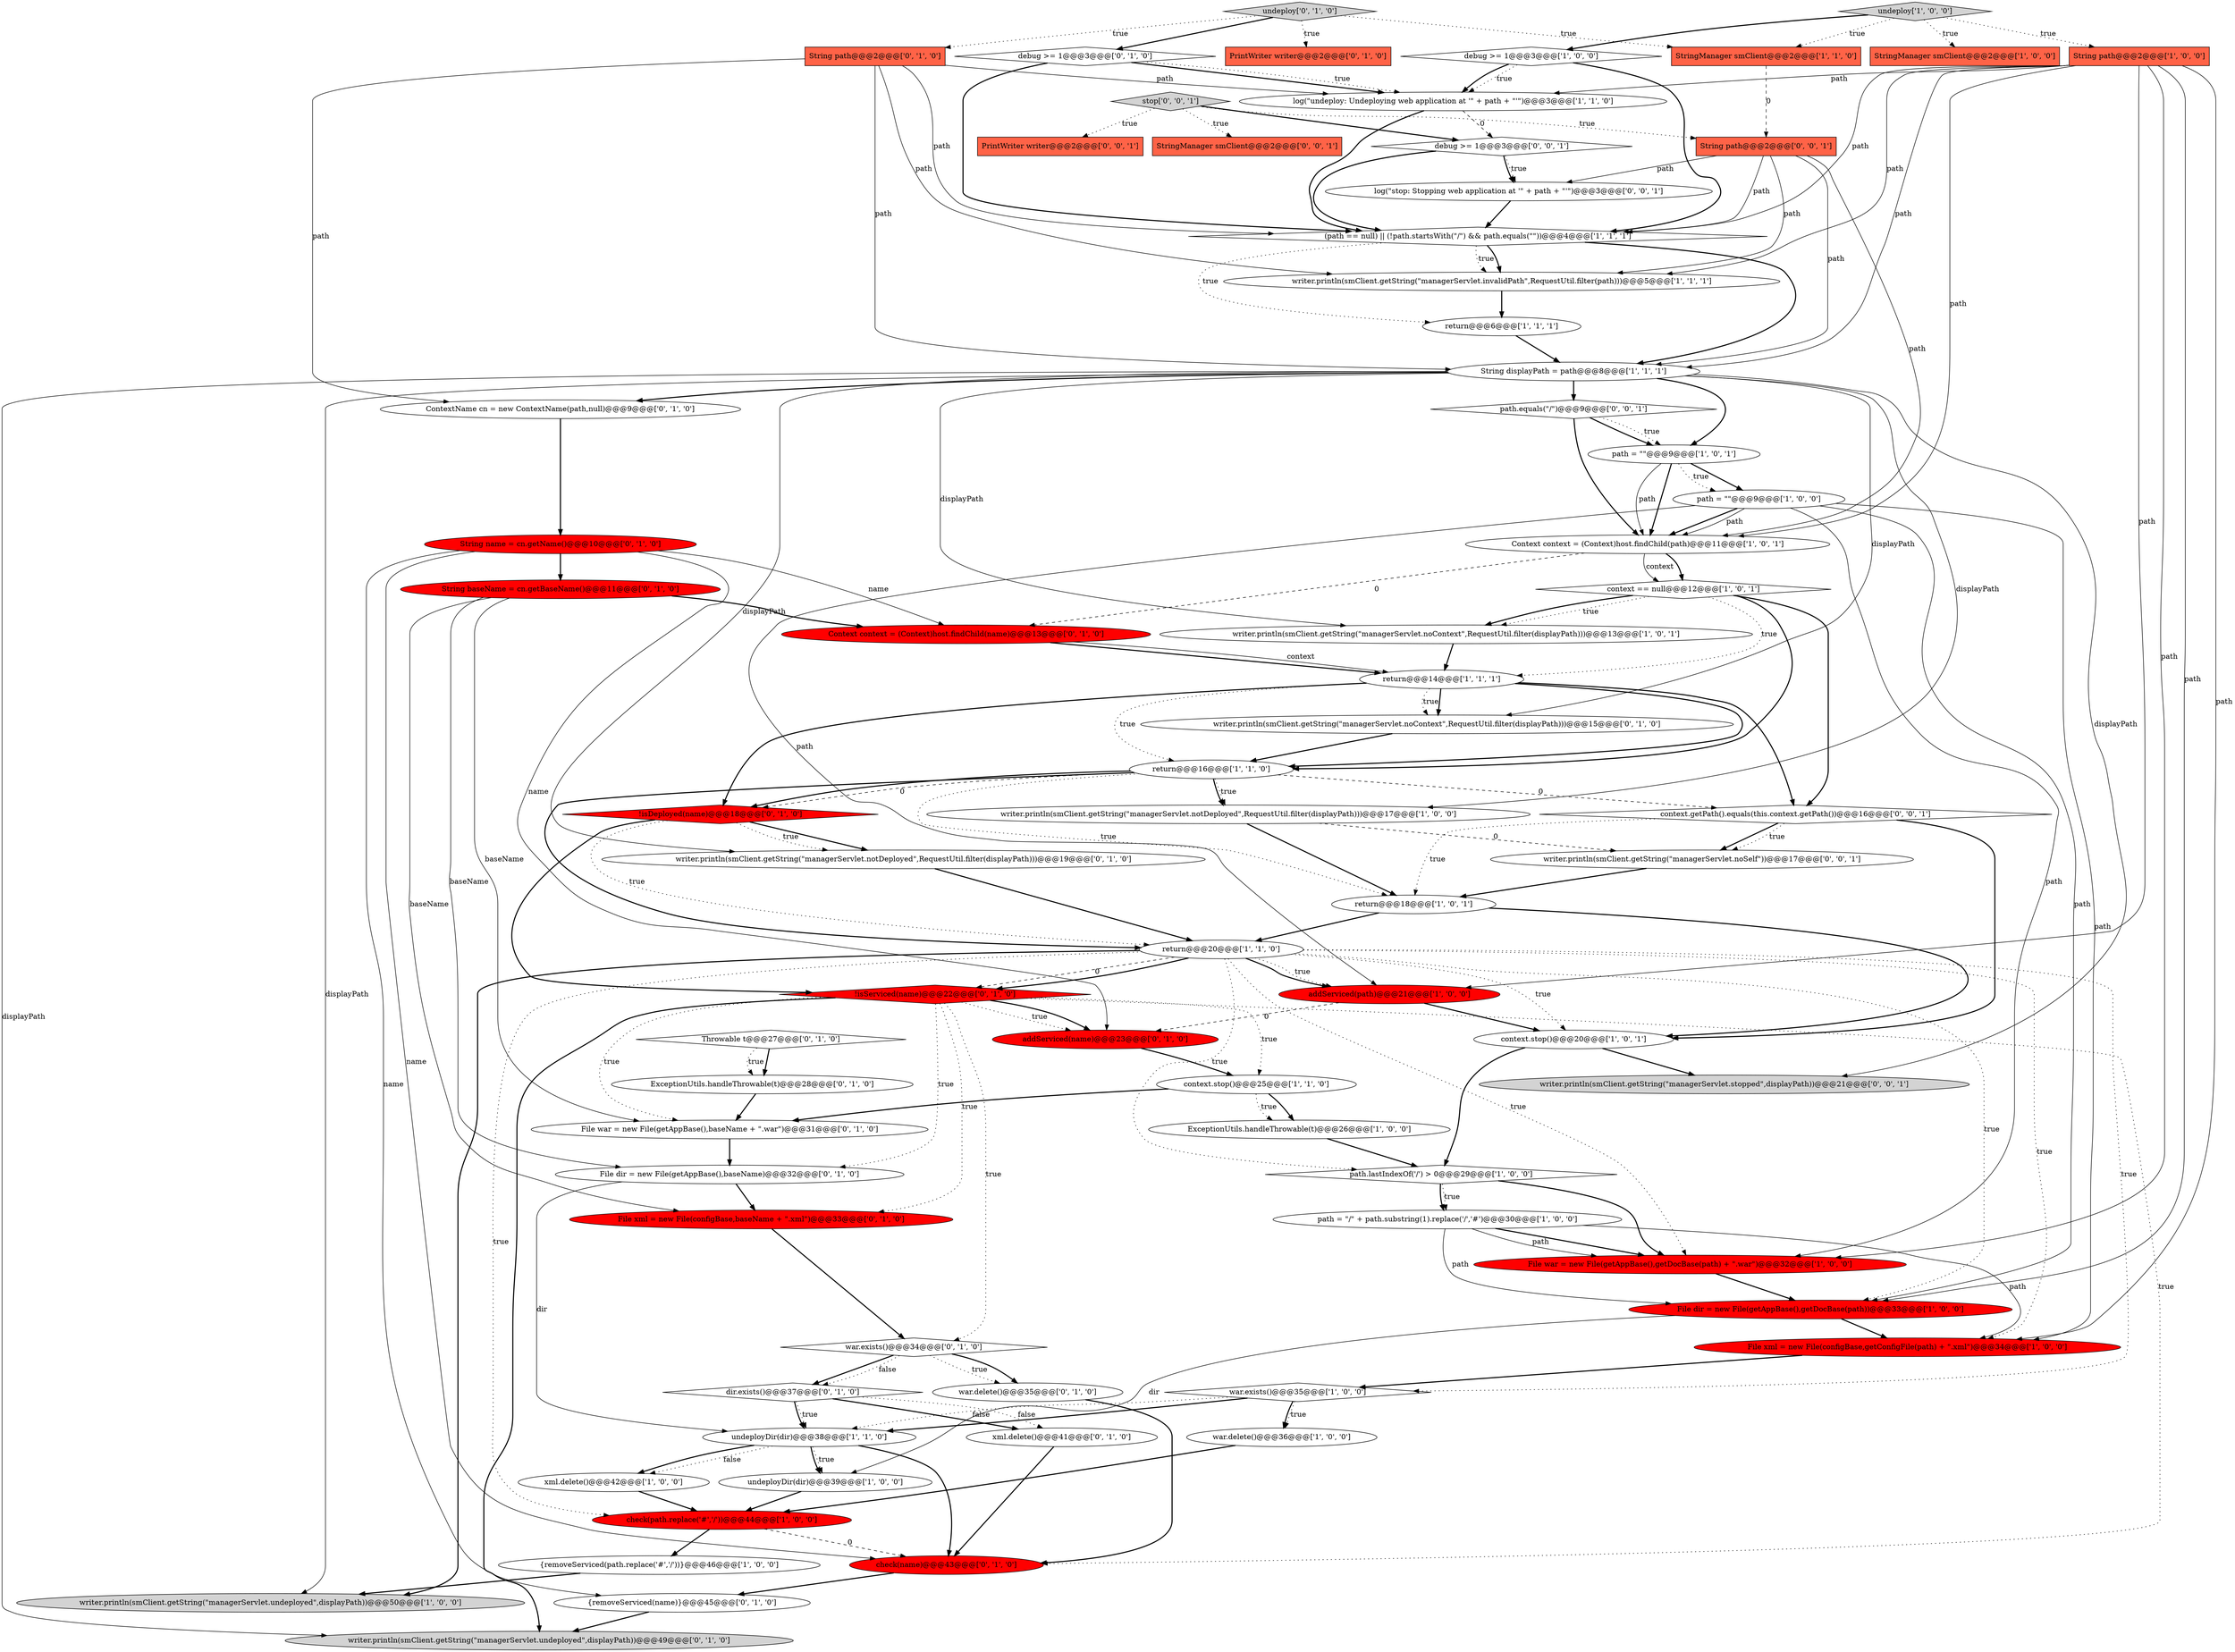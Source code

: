 digraph {
63 [style = filled, label = "stop['0', '0', '1']", fillcolor = lightgray, shape = diamond image = "AAA0AAABBB3BBB"];
22 [style = filled, label = "path.lastIndexOf('/') > 0@@@29@@@['1', '0', '0']", fillcolor = white, shape = diamond image = "AAA0AAABBB1BBB"];
54 [style = filled, label = "ExceptionUtils.handleThrowable(t)@@@28@@@['0', '1', '0']", fillcolor = white, shape = ellipse image = "AAA0AAABBB2BBB"];
11 [style = filled, label = "addServiced(path)@@@21@@@['1', '0', '0']", fillcolor = red, shape = ellipse image = "AAA1AAABBB1BBB"];
33 [style = filled, label = "undeployDir(dir)@@@38@@@['1', '1', '0']", fillcolor = white, shape = ellipse image = "AAA0AAABBB1BBB"];
67 [style = filled, label = "debug >= 1@@@3@@@['0', '0', '1']", fillcolor = white, shape = diamond image = "AAA0AAABBB3BBB"];
32 [style = filled, label = "File dir = new File(getAppBase(),getDocBase(path))@@@33@@@['1', '0', '0']", fillcolor = red, shape = ellipse image = "AAA1AAABBB1BBB"];
42 [style = filled, label = "ContextName cn = new ContextName(path,null)@@@9@@@['0', '1', '0']", fillcolor = white, shape = ellipse image = "AAA0AAABBB2BBB"];
47 [style = filled, label = "xml.delete()@@@41@@@['0', '1', '0']", fillcolor = white, shape = ellipse image = "AAA0AAABBB2BBB"];
16 [style = filled, label = "Context context = (Context)host.findChild(path)@@@11@@@['1', '0', '1']", fillcolor = white, shape = ellipse image = "AAA0AAABBB1BBB"];
46 [style = filled, label = "Throwable t@@@27@@@['0', '1', '0']", fillcolor = white, shape = diamond image = "AAA0AAABBB2BBB"];
8 [style = filled, label = "File war = new File(getAppBase(),getDocBase(path) + \".war\")@@@32@@@['1', '0', '0']", fillcolor = red, shape = ellipse image = "AAA1AAABBB1BBB"];
9 [style = filled, label = "return@@@16@@@['1', '1', '0']", fillcolor = white, shape = ellipse image = "AAA0AAABBB1BBB"];
31 [style = filled, label = "return@@@14@@@['1', '1', '1']", fillcolor = white, shape = ellipse image = "AAA0AAABBB1BBB"];
58 [style = filled, label = "!isServiced(name)@@@22@@@['0', '1', '0']", fillcolor = red, shape = diamond image = "AAA1AAABBB2BBB"];
24 [style = filled, label = "check(path.replace('#','/'))@@@44@@@['1', '0', '0']", fillcolor = red, shape = ellipse image = "AAA1AAABBB1BBB"];
50 [style = filled, label = "String baseName = cn.getBaseName()@@@11@@@['0', '1', '0']", fillcolor = red, shape = ellipse image = "AAA1AAABBB2BBB"];
62 [style = filled, label = "path.equals(\"/\")@@@9@@@['0', '0', '1']", fillcolor = white, shape = diamond image = "AAA0AAABBB3BBB"];
35 [style = filled, label = "log(\"undeploy: Undeploying web application at '\" + path + \"'\")@@@3@@@['1', '1', '0']", fillcolor = white, shape = ellipse image = "AAA0AAABBB1BBB"];
70 [style = filled, label = "context.getPath().equals(this.context.getPath())@@@16@@@['0', '0', '1']", fillcolor = white, shape = diamond image = "AAA0AAABBB3BBB"];
34 [style = filled, label = "StringManager smClient@@@2@@@['1', '1', '0']", fillcolor = tomato, shape = box image = "AAA0AAABBB1BBB"];
1 [style = filled, label = "return@@@20@@@['1', '1', '0']", fillcolor = white, shape = ellipse image = "AAA0AAABBB1BBB"];
13 [style = filled, label = "{removeServiced(path.replace('#','/'))}@@@46@@@['1', '0', '0']", fillcolor = white, shape = ellipse image = "AAA0AAABBB1BBB"];
26 [style = filled, label = "path = \"/\" + path.substring(1).replace('/','#')@@@30@@@['1', '0', '0']", fillcolor = white, shape = ellipse image = "AAA0AAABBB1BBB"];
25 [style = filled, label = "path = \"\"@@@9@@@['1', '0', '1']", fillcolor = white, shape = ellipse image = "AAA0AAABBB1BBB"];
29 [style = filled, label = "undeployDir(dir)@@@39@@@['1', '0', '0']", fillcolor = white, shape = ellipse image = "AAA0AAABBB1BBB"];
51 [style = filled, label = "File dir = new File(getAppBase(),baseName)@@@32@@@['0', '1', '0']", fillcolor = white, shape = ellipse image = "AAA0AAABBB2BBB"];
55 [style = filled, label = "undeploy['0', '1', '0']", fillcolor = lightgray, shape = diamond image = "AAA0AAABBB2BBB"];
30 [style = filled, label = "undeploy['1', '0', '0']", fillcolor = lightgray, shape = diamond image = "AAA0AAABBB1BBB"];
68 [style = filled, label = "writer.println(smClient.getString(\"managerServlet.stopped\",displayPath))@@@21@@@['0', '0', '1']", fillcolor = lightgray, shape = ellipse image = "AAA0AAABBB3BBB"];
56 [style = filled, label = "String name = cn.getName()@@@10@@@['0', '1', '0']", fillcolor = red, shape = ellipse image = "AAA1AAABBB2BBB"];
15 [style = filled, label = "debug >= 1@@@3@@@['1', '0', '0']", fillcolor = white, shape = diamond image = "AAA0AAABBB1BBB"];
28 [style = filled, label = "war.delete()@@@36@@@['1', '0', '0']", fillcolor = white, shape = ellipse image = "AAA0AAABBB1BBB"];
17 [style = filled, label = "String path@@@2@@@['1', '0', '0']", fillcolor = tomato, shape = box image = "AAA0AAABBB1BBB"];
60 [style = filled, label = "Context context = (Context)host.findChild(name)@@@13@@@['0', '1', '0']", fillcolor = red, shape = ellipse image = "AAA1AAABBB2BBB"];
44 [style = filled, label = "debug >= 1@@@3@@@['0', '1', '0']", fillcolor = white, shape = diamond image = "AAA0AAABBB2BBB"];
65 [style = filled, label = "StringManager smClient@@@2@@@['0', '0', '1']", fillcolor = tomato, shape = box image = "AAA0AAABBB3BBB"];
38 [style = filled, label = "PrintWriter writer@@@2@@@['0', '1', '0']", fillcolor = tomato, shape = box image = "AAA0AAABBB2BBB"];
57 [style = filled, label = "{removeServiced(name)}@@@45@@@['0', '1', '0']", fillcolor = white, shape = ellipse image = "AAA0AAABBB2BBB"];
18 [style = filled, label = "context.stop()@@@20@@@['1', '0', '1']", fillcolor = white, shape = ellipse image = "AAA0AAABBB1BBB"];
43 [style = filled, label = "String path@@@2@@@['0', '1', '0']", fillcolor = tomato, shape = box image = "AAA0AAABBB2BBB"];
71 [style = filled, label = "String path@@@2@@@['0', '0', '1']", fillcolor = tomato, shape = box image = "AAA0AAABBB3BBB"];
49 [style = filled, label = "addServiced(name)@@@23@@@['0', '1', '0']", fillcolor = red, shape = ellipse image = "AAA1AAABBB2BBB"];
64 [style = filled, label = "PrintWriter writer@@@2@@@['0', '0', '1']", fillcolor = tomato, shape = box image = "AAA0AAABBB3BBB"];
0 [style = filled, label = "writer.println(smClient.getString(\"managerServlet.noContext\",RequestUtil.filter(displayPath)))@@@13@@@['1', '0', '1']", fillcolor = white, shape = ellipse image = "AAA0AAABBB1BBB"];
41 [style = filled, label = "check(name)@@@43@@@['0', '1', '0']", fillcolor = red, shape = ellipse image = "AAA1AAABBB2BBB"];
61 [style = filled, label = "File xml = new File(configBase,baseName + \".xml\")@@@33@@@['0', '1', '0']", fillcolor = red, shape = ellipse image = "AAA1AAABBB2BBB"];
19 [style = filled, label = "xml.delete()@@@42@@@['1', '0', '0']", fillcolor = white, shape = ellipse image = "AAA0AAABBB1BBB"];
66 [style = filled, label = "log(\"stop: Stopping web application at '\" + path + \"'\")@@@3@@@['0', '0', '1']", fillcolor = white, shape = ellipse image = "AAA0AAABBB3BBB"];
14 [style = filled, label = "StringManager smClient@@@2@@@['1', '0', '0']", fillcolor = tomato, shape = box image = "AAA0AAABBB1BBB"];
3 [style = filled, label = "context == null@@@12@@@['1', '0', '1']", fillcolor = white, shape = diamond image = "AAA0AAABBB1BBB"];
23 [style = filled, label = "File xml = new File(configBase,getConfigFile(path) + \".xml\")@@@34@@@['1', '0', '0']", fillcolor = red, shape = ellipse image = "AAA1AAABBB1BBB"];
69 [style = filled, label = "writer.println(smClient.getString(\"managerServlet.noSelf\"))@@@17@@@['0', '0', '1']", fillcolor = white, shape = ellipse image = "AAA0AAABBB3BBB"];
37 [style = filled, label = "writer.println(smClient.getString(\"managerServlet.undeployed\",displayPath))@@@49@@@['0', '1', '0']", fillcolor = lightgray, shape = ellipse image = "AAA0AAABBB2BBB"];
52 [style = filled, label = "writer.println(smClient.getString(\"managerServlet.notDeployed\",RequestUtil.filter(displayPath)))@@@19@@@['0', '1', '0']", fillcolor = white, shape = ellipse image = "AAA0AAABBB2BBB"];
39 [style = filled, label = "writer.println(smClient.getString(\"managerServlet.noContext\",RequestUtil.filter(displayPath)))@@@15@@@['0', '1', '0']", fillcolor = white, shape = ellipse image = "AAA0AAABBB2BBB"];
4 [style = filled, label = "(path == null) || (!path.startsWith(\"/\") && path.equals(\"\"))@@@4@@@['1', '1', '1']", fillcolor = white, shape = diamond image = "AAA0AAABBB1BBB"];
7 [style = filled, label = "path = \"\"@@@9@@@['1', '0', '0']", fillcolor = white, shape = ellipse image = "AAA0AAABBB1BBB"];
48 [style = filled, label = "war.delete()@@@35@@@['0', '1', '0']", fillcolor = white, shape = ellipse image = "AAA0AAABBB2BBB"];
20 [style = filled, label = "String displayPath = path@@@8@@@['1', '1', '1']", fillcolor = white, shape = ellipse image = "AAA0AAABBB1BBB"];
36 [style = filled, label = "writer.println(smClient.getString(\"managerServlet.undeployed\",displayPath))@@@50@@@['1', '0', '0']", fillcolor = lightgray, shape = ellipse image = "AAA0AAABBB1BBB"];
12 [style = filled, label = "return@@@6@@@['1', '1', '1']", fillcolor = white, shape = ellipse image = "AAA0AAABBB1BBB"];
45 [style = filled, label = "dir.exists()@@@37@@@['0', '1', '0']", fillcolor = white, shape = diamond image = "AAA0AAABBB2BBB"];
21 [style = filled, label = "return@@@18@@@['1', '0', '1']", fillcolor = white, shape = ellipse image = "AAA0AAABBB1BBB"];
27 [style = filled, label = "war.exists()@@@35@@@['1', '0', '0']", fillcolor = white, shape = diamond image = "AAA0AAABBB1BBB"];
59 [style = filled, label = "war.exists()@@@34@@@['0', '1', '0']", fillcolor = white, shape = diamond image = "AAA0AAABBB2BBB"];
5 [style = filled, label = "writer.println(smClient.getString(\"managerServlet.invalidPath\",RequestUtil.filter(path)))@@@5@@@['1', '1', '1']", fillcolor = white, shape = ellipse image = "AAA0AAABBB1BBB"];
10 [style = filled, label = "writer.println(smClient.getString(\"managerServlet.notDeployed\",RequestUtil.filter(displayPath)))@@@17@@@['1', '0', '0']", fillcolor = white, shape = ellipse image = "AAA0AAABBB1BBB"];
53 [style = filled, label = "File war = new File(getAppBase(),baseName + \".war\")@@@31@@@['0', '1', '0']", fillcolor = white, shape = ellipse image = "AAA0AAABBB2BBB"];
40 [style = filled, label = "!isDeployed(name)@@@18@@@['0', '1', '0']", fillcolor = red, shape = diamond image = "AAA1AAABBB2BBB"];
6 [style = filled, label = "ExceptionUtils.handleThrowable(t)@@@26@@@['1', '0', '0']", fillcolor = white, shape = ellipse image = "AAA0AAABBB1BBB"];
2 [style = filled, label = "context.stop()@@@25@@@['1', '1', '0']", fillcolor = white, shape = ellipse image = "AAA0AAABBB1BBB"];
52->1 [style = bold, label=""];
20->68 [style = solid, label="displayPath"];
69->21 [style = bold, label=""];
32->23 [style = bold, label=""];
70->69 [style = bold, label=""];
55->34 [style = dotted, label="true"];
6->22 [style = bold, label=""];
31->9 [style = bold, label=""];
2->6 [style = bold, label=""];
39->9 [style = bold, label=""];
44->35 [style = bold, label=""];
27->28 [style = bold, label=""];
58->2 [style = dotted, label="true"];
45->33 [style = bold, label=""];
50->61 [style = solid, label="baseName"];
63->71 [style = dotted, label="true"];
45->47 [style = dotted, label="false"];
9->10 [style = bold, label=""];
51->33 [style = solid, label="dir"];
61->59 [style = bold, label=""];
70->69 [style = dotted, label="true"];
63->65 [style = dotted, label="true"];
21->18 [style = bold, label=""];
20->0 [style = solid, label="displayPath"];
20->52 [style = solid, label="displayPath"];
19->24 [style = bold, label=""];
22->8 [style = bold, label=""];
43->42 [style = solid, label="path"];
2->53 [style = bold, label=""];
18->22 [style = bold, label=""];
51->61 [style = bold, label=""];
46->54 [style = bold, label=""];
67->4 [style = bold, label=""];
7->23 [style = solid, label="path"];
13->36 [style = bold, label=""];
21->1 [style = bold, label=""];
7->16 [style = bold, label=""];
3->0 [style = dotted, label="true"];
7->16 [style = solid, label="path"];
31->40 [style = bold, label=""];
54->53 [style = bold, label=""];
20->62 [style = bold, label=""];
56->60 [style = solid, label="name"];
1->23 [style = dotted, label="true"];
17->20 [style = solid, label="path"];
58->51 [style = dotted, label="true"];
55->43 [style = dotted, label="true"];
27->33 [style = bold, label=""];
31->9 [style = dotted, label="true"];
20->36 [style = solid, label="displayPath"];
1->27 [style = dotted, label="true"];
50->51 [style = solid, label="baseName"];
31->39 [style = dotted, label="true"];
63->64 [style = dotted, label="true"];
9->40 [style = bold, label=""];
18->68 [style = bold, label=""];
16->3 [style = bold, label=""];
1->58 [style = dashed, label="0"];
43->5 [style = solid, label="path"];
20->10 [style = solid, label="displayPath"];
62->25 [style = dotted, label="true"];
24->41 [style = dashed, label="0"];
17->8 [style = solid, label="path"];
48->41 [style = bold, label=""];
58->53 [style = dotted, label="true"];
40->52 [style = bold, label=""];
10->69 [style = dashed, label="0"];
56->41 [style = solid, label="name"];
62->25 [style = bold, label=""];
1->22 [style = dotted, label="true"];
17->4 [style = solid, label="path"];
71->5 [style = solid, label="path"];
31->70 [style = bold, label=""];
33->41 [style = bold, label=""];
43->20 [style = solid, label="path"];
34->71 [style = dashed, label="0"];
26->8 [style = solid, label="path"];
43->35 [style = solid, label="path"];
15->35 [style = dotted, label="true"];
10->21 [style = bold, label=""];
9->21 [style = dotted, label="true"];
25->7 [style = bold, label=""];
20->25 [style = bold, label=""];
40->52 [style = dotted, label="true"];
15->35 [style = bold, label=""];
1->32 [style = dotted, label="true"];
44->35 [style = dotted, label="true"];
3->0 [style = bold, label=""];
1->11 [style = bold, label=""];
11->18 [style = bold, label=""];
1->18 [style = dotted, label="true"];
33->29 [style = bold, label=""];
11->49 [style = dashed, label="0"];
1->58 [style = bold, label=""];
44->4 [style = bold, label=""];
46->54 [style = dotted, label="true"];
56->49 [style = solid, label="name"];
42->56 [style = bold, label=""];
56->50 [style = bold, label=""];
1->8 [style = dotted, label="true"];
60->31 [style = bold, label=""];
47->41 [style = bold, label=""];
28->24 [style = bold, label=""];
71->66 [style = solid, label="path"];
70->21 [style = dotted, label="true"];
9->70 [style = dashed, label="0"];
9->1 [style = bold, label=""];
9->10 [style = dotted, label="true"];
59->48 [style = bold, label=""];
17->32 [style = solid, label="path"];
56->57 [style = solid, label="name"];
60->31 [style = solid, label="context"];
0->31 [style = bold, label=""];
30->15 [style = bold, label=""];
27->33 [style = dotted, label="false"];
24->13 [style = bold, label=""];
22->26 [style = bold, label=""];
4->5 [style = dotted, label="true"];
57->37 [style = bold, label=""];
17->5 [style = solid, label="path"];
67->66 [style = bold, label=""];
58->59 [style = dotted, label="true"];
59->45 [style = bold, label=""];
59->48 [style = dotted, label="true"];
26->32 [style = solid, label="path"];
12->20 [style = bold, label=""];
17->35 [style = solid, label="path"];
58->37 [style = bold, label=""];
26->8 [style = bold, label=""];
17->23 [style = solid, label="path"];
25->16 [style = bold, label=""];
30->34 [style = dotted, label="true"];
58->49 [style = bold, label=""];
50->53 [style = solid, label="baseName"];
32->29 [style = solid, label="dir"];
67->66 [style = dotted, label="true"];
25->7 [style = dotted, label="true"];
7->8 [style = solid, label="path"];
30->14 [style = dotted, label="true"];
3->9 [style = bold, label=""];
62->16 [style = bold, label=""];
50->60 [style = bold, label=""];
33->19 [style = dotted, label="false"];
22->26 [style = dotted, label="true"];
58->49 [style = dotted, label="true"];
2->6 [style = dotted, label="true"];
25->16 [style = solid, label="path"];
71->16 [style = solid, label="path"];
63->67 [style = bold, label=""];
16->60 [style = dashed, label="0"];
4->20 [style = bold, label=""];
17->16 [style = solid, label="path"];
33->29 [style = dotted, label="true"];
20->42 [style = bold, label=""];
49->2 [style = bold, label=""];
40->1 [style = dotted, label="true"];
31->39 [style = bold, label=""];
71->20 [style = solid, label="path"];
30->17 [style = dotted, label="true"];
43->4 [style = solid, label="path"];
33->19 [style = bold, label=""];
4->12 [style = dotted, label="true"];
20->37 [style = solid, label="displayPath"];
58->61 [style = dotted, label="true"];
4->5 [style = bold, label=""];
58->41 [style = dotted, label="true"];
8->32 [style = bold, label=""];
23->27 [style = bold, label=""];
53->51 [style = bold, label=""];
1->11 [style = dotted, label="true"];
1->24 [style = dotted, label="true"];
71->4 [style = solid, label="path"];
3->70 [style = bold, label=""];
35->67 [style = dashed, label="0"];
20->39 [style = solid, label="displayPath"];
45->33 [style = dotted, label="true"];
66->4 [style = bold, label=""];
1->36 [style = bold, label=""];
59->45 [style = dotted, label="false"];
41->57 [style = bold, label=""];
35->4 [style = bold, label=""];
17->11 [style = solid, label="path"];
27->28 [style = dotted, label="true"];
16->3 [style = solid, label="context"];
55->44 [style = bold, label=""];
9->40 [style = dashed, label="0"];
5->12 [style = bold, label=""];
7->11 [style = solid, label="path"];
15->4 [style = bold, label=""];
45->47 [style = bold, label=""];
3->31 [style = dotted, label="true"];
7->32 [style = solid, label="path"];
55->38 [style = dotted, label="true"];
29->24 [style = bold, label=""];
26->23 [style = solid, label="path"];
70->18 [style = bold, label=""];
40->58 [style = bold, label=""];
}

